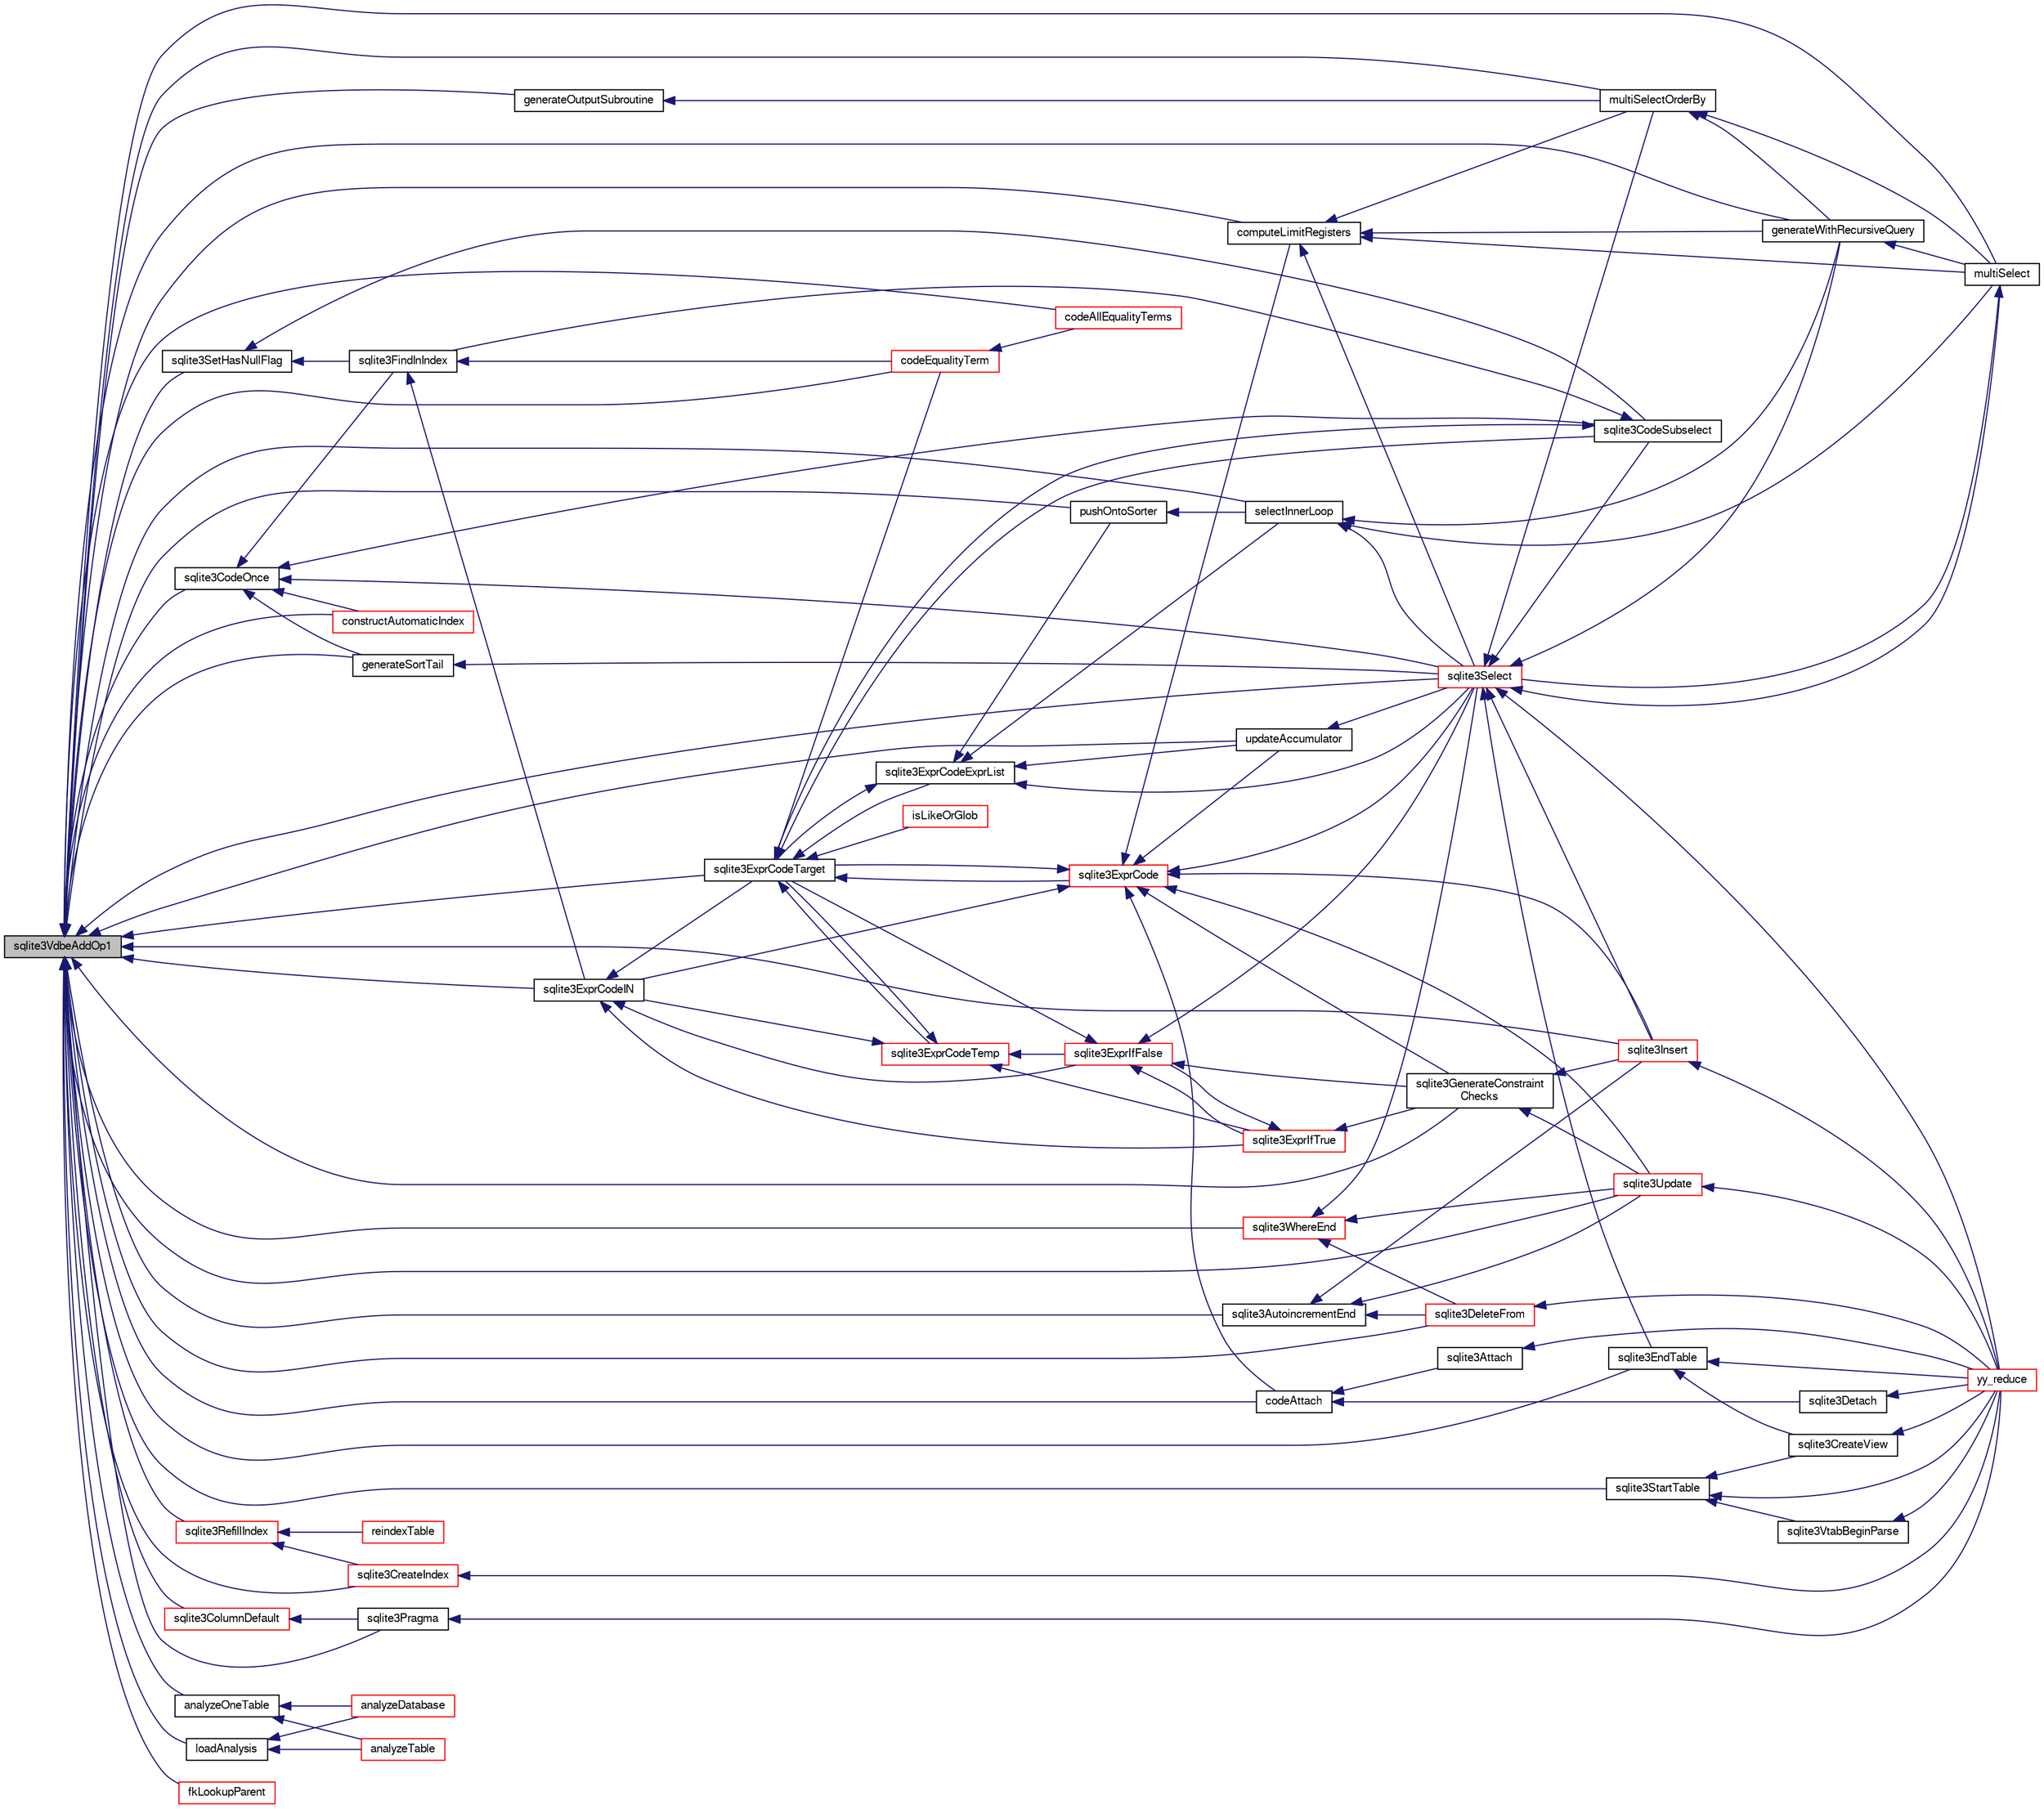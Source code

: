 digraph "sqlite3VdbeAddOp1"
{
  edge [fontname="FreeSans",fontsize="10",labelfontname="FreeSans",labelfontsize="10"];
  node [fontname="FreeSans",fontsize="10",shape=record];
  rankdir="LR";
  Node741967 [label="sqlite3VdbeAddOp1",height=0.2,width=0.4,color="black", fillcolor="grey75", style="filled", fontcolor="black"];
  Node741967 -> Node741968 [dir="back",color="midnightblue",fontsize="10",style="solid",fontname="FreeSans"];
  Node741968 [label="sqlite3CodeOnce",height=0.2,width=0.4,color="black", fillcolor="white", style="filled",URL="$sqlite3_8c.html#a5ecd5f72b70f6492237c62035890eaf3"];
  Node741968 -> Node741969 [dir="back",color="midnightblue",fontsize="10",style="solid",fontname="FreeSans"];
  Node741969 [label="sqlite3FindInIndex",height=0.2,width=0.4,color="black", fillcolor="white", style="filled",URL="$sqlite3_8c.html#af7d8c56ab0231f44bb5f87b3fafeffb2"];
  Node741969 -> Node741970 [dir="back",color="midnightblue",fontsize="10",style="solid",fontname="FreeSans"];
  Node741970 [label="sqlite3ExprCodeIN",height=0.2,width=0.4,color="black", fillcolor="white", style="filled",URL="$sqlite3_8c.html#ad9cf4f5b5ffb90c24a4a0900c8626193"];
  Node741970 -> Node741971 [dir="back",color="midnightblue",fontsize="10",style="solid",fontname="FreeSans"];
  Node741971 [label="sqlite3ExprCodeTarget",height=0.2,width=0.4,color="black", fillcolor="white", style="filled",URL="$sqlite3_8c.html#a4f308397a0a3ed299ed31aaa1ae2a293"];
  Node741971 -> Node741972 [dir="back",color="midnightblue",fontsize="10",style="solid",fontname="FreeSans"];
  Node741972 [label="sqlite3CodeSubselect",height=0.2,width=0.4,color="black", fillcolor="white", style="filled",URL="$sqlite3_8c.html#aa69b46d2204a1d1b110107a1be12ee0c"];
  Node741972 -> Node741969 [dir="back",color="midnightblue",fontsize="10",style="solid",fontname="FreeSans"];
  Node741972 -> Node741971 [dir="back",color="midnightblue",fontsize="10",style="solid",fontname="FreeSans"];
  Node741971 -> Node741973 [dir="back",color="midnightblue",fontsize="10",style="solid",fontname="FreeSans"];
  Node741973 [label="sqlite3ExprCodeTemp",height=0.2,width=0.4,color="red", fillcolor="white", style="filled",URL="$sqlite3_8c.html#a3bc5c1ccb3c5851847e2aeb4a84ae1fc"];
  Node741973 -> Node741970 [dir="back",color="midnightblue",fontsize="10",style="solid",fontname="FreeSans"];
  Node741973 -> Node741971 [dir="back",color="midnightblue",fontsize="10",style="solid",fontname="FreeSans"];
  Node741973 -> Node741975 [dir="back",color="midnightblue",fontsize="10",style="solid",fontname="FreeSans"];
  Node741975 [label="sqlite3ExprIfTrue",height=0.2,width=0.4,color="red", fillcolor="white", style="filled",URL="$sqlite3_8c.html#ad93a55237c23e1b743ab1f59df1a1444"];
  Node741975 -> Node741976 [dir="back",color="midnightblue",fontsize="10",style="solid",fontname="FreeSans"];
  Node741976 [label="sqlite3ExprIfFalse",height=0.2,width=0.4,color="red", fillcolor="white", style="filled",URL="$sqlite3_8c.html#af97ecccb5d56e321e118414b08f65b71"];
  Node741976 -> Node741971 [dir="back",color="midnightblue",fontsize="10",style="solid",fontname="FreeSans"];
  Node741976 -> Node741975 [dir="back",color="midnightblue",fontsize="10",style="solid",fontname="FreeSans"];
  Node741976 -> Node742003 [dir="back",color="midnightblue",fontsize="10",style="solid",fontname="FreeSans"];
  Node742003 [label="sqlite3GenerateConstraint\lChecks",height=0.2,width=0.4,color="black", fillcolor="white", style="filled",URL="$sqlite3_8c.html#aef639c1e6a0c0a67ca6e7690ad931bd2"];
  Node742003 -> Node742001 [dir="back",color="midnightblue",fontsize="10",style="solid",fontname="FreeSans"];
  Node742001 [label="sqlite3Insert",height=0.2,width=0.4,color="red", fillcolor="white", style="filled",URL="$sqlite3_8c.html#a5b17c9c2000bae6bdff8e6be48d7dc2b"];
  Node742001 -> Node741981 [dir="back",color="midnightblue",fontsize="10",style="solid",fontname="FreeSans"];
  Node741981 [label="yy_reduce",height=0.2,width=0.4,color="red", fillcolor="white", style="filled",URL="$sqlite3_8c.html#a7c419a9b25711c666a9a2449ef377f14"];
  Node742003 -> Node741999 [dir="back",color="midnightblue",fontsize="10",style="solid",fontname="FreeSans"];
  Node741999 [label="sqlite3Update",height=0.2,width=0.4,color="red", fillcolor="white", style="filled",URL="$sqlite3_8c.html#ac5aa67c46e8cc8174566fabe6809fafa"];
  Node741999 -> Node741981 [dir="back",color="midnightblue",fontsize="10",style="solid",fontname="FreeSans"];
  Node741976 -> Node742009 [dir="back",color="midnightblue",fontsize="10",style="solid",fontname="FreeSans"];
  Node742009 [label="sqlite3Select",height=0.2,width=0.4,color="red", fillcolor="white", style="filled",URL="$sqlite3_8c.html#a2465ee8c956209ba4b272477b7c21a45"];
  Node742009 -> Node741972 [dir="back",color="midnightblue",fontsize="10",style="solid",fontname="FreeSans"];
  Node742009 -> Node741984 [dir="back",color="midnightblue",fontsize="10",style="solid",fontname="FreeSans"];
  Node741984 [label="sqlite3EndTable",height=0.2,width=0.4,color="black", fillcolor="white", style="filled",URL="$sqlite3_8c.html#a7b5f2c66c0f0b6f819d970ca389768b0"];
  Node741984 -> Node741985 [dir="back",color="midnightblue",fontsize="10",style="solid",fontname="FreeSans"];
  Node741985 [label="sqlite3CreateView",height=0.2,width=0.4,color="black", fillcolor="white", style="filled",URL="$sqlite3_8c.html#a9d85cb00ff71dee5cd9a019503a6982e"];
  Node741985 -> Node741981 [dir="back",color="midnightblue",fontsize="10",style="solid",fontname="FreeSans"];
  Node741984 -> Node741981 [dir="back",color="midnightblue",fontsize="10",style="solid",fontname="FreeSans"];
  Node742009 -> Node742001 [dir="back",color="midnightblue",fontsize="10",style="solid",fontname="FreeSans"];
  Node742009 -> Node742011 [dir="back",color="midnightblue",fontsize="10",style="solid",fontname="FreeSans"];
  Node742011 [label="generateWithRecursiveQuery",height=0.2,width=0.4,color="black", fillcolor="white", style="filled",URL="$sqlite3_8c.html#ade2c3663fa9c3b9676507984b9483942"];
  Node742011 -> Node742012 [dir="back",color="midnightblue",fontsize="10",style="solid",fontname="FreeSans"];
  Node742012 [label="multiSelect",height=0.2,width=0.4,color="black", fillcolor="white", style="filled",URL="$sqlite3_8c.html#a6456c61f3d9b2389738753cedfa24fa7"];
  Node742012 -> Node742009 [dir="back",color="midnightblue",fontsize="10",style="solid",fontname="FreeSans"];
  Node742009 -> Node742012 [dir="back",color="midnightblue",fontsize="10",style="solid",fontname="FreeSans"];
  Node742009 -> Node742013 [dir="back",color="midnightblue",fontsize="10",style="solid",fontname="FreeSans"];
  Node742013 [label="multiSelectOrderBy",height=0.2,width=0.4,color="black", fillcolor="white", style="filled",URL="$sqlite3_8c.html#afcdb8488c6f4dfdadaf9f04bca35b808"];
  Node742013 -> Node742011 [dir="back",color="midnightblue",fontsize="10",style="solid",fontname="FreeSans"];
  Node742013 -> Node742012 [dir="back",color="midnightblue",fontsize="10",style="solid",fontname="FreeSans"];
  Node742009 -> Node741981 [dir="back",color="midnightblue",fontsize="10",style="solid",fontname="FreeSans"];
  Node741975 -> Node742003 [dir="back",color="midnightblue",fontsize="10",style="solid",fontname="FreeSans"];
  Node741973 -> Node741976 [dir="back",color="midnightblue",fontsize="10",style="solid",fontname="FreeSans"];
  Node741971 -> Node742016 [dir="back",color="midnightblue",fontsize="10",style="solid",fontname="FreeSans"];
  Node742016 [label="sqlite3ExprCode",height=0.2,width=0.4,color="red", fillcolor="white", style="filled",URL="$sqlite3_8c.html#a75f270fb0b111b86924cca4ea507b417"];
  Node742016 -> Node741970 [dir="back",color="midnightblue",fontsize="10",style="solid",fontname="FreeSans"];
  Node742016 -> Node741971 [dir="back",color="midnightblue",fontsize="10",style="solid",fontname="FreeSans"];
  Node742016 -> Node742019 [dir="back",color="midnightblue",fontsize="10",style="solid",fontname="FreeSans"];
  Node742019 [label="codeAttach",height=0.2,width=0.4,color="black", fillcolor="white", style="filled",URL="$sqlite3_8c.html#ade4e9e30d828a19c191fdcb098676d5b"];
  Node742019 -> Node742020 [dir="back",color="midnightblue",fontsize="10",style="solid",fontname="FreeSans"];
  Node742020 [label="sqlite3Detach",height=0.2,width=0.4,color="black", fillcolor="white", style="filled",URL="$sqlite3_8c.html#ab1a5a0b01c7560aef5e0b8603a68747d"];
  Node742020 -> Node741981 [dir="back",color="midnightblue",fontsize="10",style="solid",fontname="FreeSans"];
  Node742019 -> Node742021 [dir="back",color="midnightblue",fontsize="10",style="solid",fontname="FreeSans"];
  Node742021 [label="sqlite3Attach",height=0.2,width=0.4,color="black", fillcolor="white", style="filled",URL="$sqlite3_8c.html#ae0907fe0b43cc1b4c7e6a16213e8546f"];
  Node742021 -> Node741981 [dir="back",color="midnightblue",fontsize="10",style="solid",fontname="FreeSans"];
  Node742016 -> Node742001 [dir="back",color="midnightblue",fontsize="10",style="solid",fontname="FreeSans"];
  Node742016 -> Node742003 [dir="back",color="midnightblue",fontsize="10",style="solid",fontname="FreeSans"];
  Node742016 -> Node742023 [dir="back",color="midnightblue",fontsize="10",style="solid",fontname="FreeSans"];
  Node742023 [label="computeLimitRegisters",height=0.2,width=0.4,color="black", fillcolor="white", style="filled",URL="$sqlite3_8c.html#ae9d37055e4905929b6f6cda5461e2f37"];
  Node742023 -> Node742011 [dir="back",color="midnightblue",fontsize="10",style="solid",fontname="FreeSans"];
  Node742023 -> Node742012 [dir="back",color="midnightblue",fontsize="10",style="solid",fontname="FreeSans"];
  Node742023 -> Node742013 [dir="back",color="midnightblue",fontsize="10",style="solid",fontname="FreeSans"];
  Node742023 -> Node742009 [dir="back",color="midnightblue",fontsize="10",style="solid",fontname="FreeSans"];
  Node742016 -> Node742024 [dir="back",color="midnightblue",fontsize="10",style="solid",fontname="FreeSans"];
  Node742024 [label="updateAccumulator",height=0.2,width=0.4,color="black", fillcolor="white", style="filled",URL="$sqlite3_8c.html#a1681660dd3ecd50c8727d6e56a537bd9"];
  Node742024 -> Node742009 [dir="back",color="midnightblue",fontsize="10",style="solid",fontname="FreeSans"];
  Node742016 -> Node742009 [dir="back",color="midnightblue",fontsize="10",style="solid",fontname="FreeSans"];
  Node742016 -> Node741999 [dir="back",color="midnightblue",fontsize="10",style="solid",fontname="FreeSans"];
  Node741971 -> Node742025 [dir="back",color="midnightblue",fontsize="10",style="solid",fontname="FreeSans"];
  Node742025 [label="sqlite3ExprCodeExprList",height=0.2,width=0.4,color="black", fillcolor="white", style="filled",URL="$sqlite3_8c.html#a05b2b3dc3de7565de24eb3a2ff4e9566"];
  Node742025 -> Node741971 [dir="back",color="midnightblue",fontsize="10",style="solid",fontname="FreeSans"];
  Node742025 -> Node742026 [dir="back",color="midnightblue",fontsize="10",style="solid",fontname="FreeSans"];
  Node742026 [label="pushOntoSorter",height=0.2,width=0.4,color="black", fillcolor="white", style="filled",URL="$sqlite3_8c.html#a4555397beb584a386e7739cf022a6651"];
  Node742026 -> Node742027 [dir="back",color="midnightblue",fontsize="10",style="solid",fontname="FreeSans"];
  Node742027 [label="selectInnerLoop",height=0.2,width=0.4,color="black", fillcolor="white", style="filled",URL="$sqlite3_8c.html#ababe0933661ebe67eb0e6074bb1fd411"];
  Node742027 -> Node742011 [dir="back",color="midnightblue",fontsize="10",style="solid",fontname="FreeSans"];
  Node742027 -> Node742012 [dir="back",color="midnightblue",fontsize="10",style="solid",fontname="FreeSans"];
  Node742027 -> Node742009 [dir="back",color="midnightblue",fontsize="10",style="solid",fontname="FreeSans"];
  Node742025 -> Node742027 [dir="back",color="midnightblue",fontsize="10",style="solid",fontname="FreeSans"];
  Node742025 -> Node742024 [dir="back",color="midnightblue",fontsize="10",style="solid",fontname="FreeSans"];
  Node742025 -> Node742009 [dir="back",color="midnightblue",fontsize="10",style="solid",fontname="FreeSans"];
  Node741971 -> Node742028 [dir="back",color="midnightblue",fontsize="10",style="solid",fontname="FreeSans"];
  Node742028 [label="isLikeOrGlob",height=0.2,width=0.4,color="red", fillcolor="white", style="filled",URL="$sqlite3_8c.html#a6c38e495198bf8976f68d1a6ebd74a50"];
  Node741971 -> Node742037 [dir="back",color="midnightblue",fontsize="10",style="solid",fontname="FreeSans"];
  Node742037 [label="codeEqualityTerm",height=0.2,width=0.4,color="red", fillcolor="white", style="filled",URL="$sqlite3_8c.html#ad88a57073f031452c9843e97f15acc47"];
  Node742037 -> Node742038 [dir="back",color="midnightblue",fontsize="10",style="solid",fontname="FreeSans"];
  Node742038 [label="codeAllEqualityTerms",height=0.2,width=0.4,color="red", fillcolor="white", style="filled",URL="$sqlite3_8c.html#a3095598b812500a4efe41bf17cd49381"];
  Node741970 -> Node741975 [dir="back",color="midnightblue",fontsize="10",style="solid",fontname="FreeSans"];
  Node741970 -> Node741976 [dir="back",color="midnightblue",fontsize="10",style="solid",fontname="FreeSans"];
  Node741969 -> Node742037 [dir="back",color="midnightblue",fontsize="10",style="solid",fontname="FreeSans"];
  Node741968 -> Node741972 [dir="back",color="midnightblue",fontsize="10",style="solid",fontname="FreeSans"];
  Node741968 -> Node742039 [dir="back",color="midnightblue",fontsize="10",style="solid",fontname="FreeSans"];
  Node742039 [label="generateSortTail",height=0.2,width=0.4,color="black", fillcolor="white", style="filled",URL="$sqlite3_8c.html#a765aecda0868f07068f466b0ad2a103e"];
  Node742039 -> Node742009 [dir="back",color="midnightblue",fontsize="10",style="solid",fontname="FreeSans"];
  Node741968 -> Node742009 [dir="back",color="midnightblue",fontsize="10",style="solid",fontname="FreeSans"];
  Node741968 -> Node742005 [dir="back",color="midnightblue",fontsize="10",style="solid",fontname="FreeSans"];
  Node742005 [label="constructAutomaticIndex",height=0.2,width=0.4,color="red", fillcolor="white", style="filled",URL="$sqlite3_8c.html#aad43d38bc718f4c8e8d0dd8f33ed526f"];
  Node741967 -> Node742040 [dir="back",color="midnightblue",fontsize="10",style="solid",fontname="FreeSans"];
  Node742040 [label="sqlite3SetHasNullFlag",height=0.2,width=0.4,color="black", fillcolor="white", style="filled",URL="$sqlite3_8c.html#a511bff4eca230be2bd9a75d450f66449"];
  Node742040 -> Node741969 [dir="back",color="midnightblue",fontsize="10",style="solid",fontname="FreeSans"];
  Node742040 -> Node741972 [dir="back",color="midnightblue",fontsize="10",style="solid",fontname="FreeSans"];
  Node741967 -> Node741970 [dir="back",color="midnightblue",fontsize="10",style="solid",fontname="FreeSans"];
  Node741967 -> Node741971 [dir="back",color="midnightblue",fontsize="10",style="solid",fontname="FreeSans"];
  Node741967 -> Node742041 [dir="back",color="midnightblue",fontsize="10",style="solid",fontname="FreeSans"];
  Node742041 [label="analyzeOneTable",height=0.2,width=0.4,color="black", fillcolor="white", style="filled",URL="$sqlite3_8c.html#a31d4182bf855943a5d0526dbb4987803"];
  Node742041 -> Node742042 [dir="back",color="midnightblue",fontsize="10",style="solid",fontname="FreeSans"];
  Node742042 [label="analyzeDatabase",height=0.2,width=0.4,color="red", fillcolor="white", style="filled",URL="$sqlite3_8c.html#a19f2a630f42aaa010d1b47b81f8cea18"];
  Node742041 -> Node742044 [dir="back",color="midnightblue",fontsize="10",style="solid",fontname="FreeSans"];
  Node742044 [label="analyzeTable",height=0.2,width=0.4,color="red", fillcolor="white", style="filled",URL="$sqlite3_8c.html#a85f18bcf2d42d5d6ae3033b0c49144b6"];
  Node741967 -> Node742045 [dir="back",color="midnightblue",fontsize="10",style="solid",fontname="FreeSans"];
  Node742045 [label="loadAnalysis",height=0.2,width=0.4,color="black", fillcolor="white", style="filled",URL="$sqlite3_8c.html#a7bc3ff25db7075bef4102ed7b5d65e20"];
  Node742045 -> Node742042 [dir="back",color="midnightblue",fontsize="10",style="solid",fontname="FreeSans"];
  Node742045 -> Node742044 [dir="back",color="midnightblue",fontsize="10",style="solid",fontname="FreeSans"];
  Node741967 -> Node742019 [dir="back",color="midnightblue",fontsize="10",style="solid",fontname="FreeSans"];
  Node741967 -> Node742046 [dir="back",color="midnightblue",fontsize="10",style="solid",fontname="FreeSans"];
  Node742046 [label="sqlite3StartTable",height=0.2,width=0.4,color="black", fillcolor="white", style="filled",URL="$sqlite3_8c.html#af49b4395f39d9078a0dda2484c183012"];
  Node742046 -> Node741985 [dir="back",color="midnightblue",fontsize="10",style="solid",fontname="FreeSans"];
  Node742046 -> Node742047 [dir="back",color="midnightblue",fontsize="10",style="solid",fontname="FreeSans"];
  Node742047 [label="sqlite3VtabBeginParse",height=0.2,width=0.4,color="black", fillcolor="white", style="filled",URL="$sqlite3_8c.html#a081b9e174ed9650ac90990d60cd36e96"];
  Node742047 -> Node741981 [dir="back",color="midnightblue",fontsize="10",style="solid",fontname="FreeSans"];
  Node742046 -> Node741981 [dir="back",color="midnightblue",fontsize="10",style="solid",fontname="FreeSans"];
  Node741967 -> Node741984 [dir="back",color="midnightblue",fontsize="10",style="solid",fontname="FreeSans"];
  Node741967 -> Node741978 [dir="back",color="midnightblue",fontsize="10",style="solid",fontname="FreeSans"];
  Node741978 [label="sqlite3RefillIndex",height=0.2,width=0.4,color="red", fillcolor="white", style="filled",URL="$sqlite3_8c.html#a17be5b679d9181b961ea9ba4a18d4f80"];
  Node741978 -> Node741979 [dir="back",color="midnightblue",fontsize="10",style="solid",fontname="FreeSans"];
  Node741979 [label="sqlite3CreateIndex",height=0.2,width=0.4,color="red", fillcolor="white", style="filled",URL="$sqlite3_8c.html#a8dbe5e590ab6c58a8c45f34f7c81e825"];
  Node741979 -> Node741981 [dir="back",color="midnightblue",fontsize="10",style="solid",fontname="FreeSans"];
  Node741978 -> Node741986 [dir="back",color="midnightblue",fontsize="10",style="solid",fontname="FreeSans"];
  Node741986 [label="reindexTable",height=0.2,width=0.4,color="red", fillcolor="white", style="filled",URL="$sqlite3_8c.html#aaa297e36c19aa0d39c60bf95a03b04b6"];
  Node741967 -> Node741979 [dir="back",color="midnightblue",fontsize="10",style="solid",fontname="FreeSans"];
  Node741967 -> Node741991 [dir="back",color="midnightblue",fontsize="10",style="solid",fontname="FreeSans"];
  Node741991 [label="sqlite3DeleteFrom",height=0.2,width=0.4,color="red", fillcolor="white", style="filled",URL="$sqlite3_8c.html#ab9b4b45349188b49eabb23f94608a091"];
  Node741991 -> Node741981 [dir="back",color="midnightblue",fontsize="10",style="solid",fontname="FreeSans"];
  Node741967 -> Node742048 [dir="back",color="midnightblue",fontsize="10",style="solid",fontname="FreeSans"];
  Node742048 [label="fkLookupParent",height=0.2,width=0.4,color="red", fillcolor="white", style="filled",URL="$sqlite3_8c.html#ac7b0111b1d2e3305a38874a645a86d06"];
  Node741967 -> Node742049 [dir="back",color="midnightblue",fontsize="10",style="solid",fontname="FreeSans"];
  Node742049 [label="sqlite3AutoincrementEnd",height=0.2,width=0.4,color="black", fillcolor="white", style="filled",URL="$sqlite3_8c.html#ad8f51f6ea684367030cd9c09234374e7"];
  Node742049 -> Node741991 [dir="back",color="midnightblue",fontsize="10",style="solid",fontname="FreeSans"];
  Node742049 -> Node742001 [dir="back",color="midnightblue",fontsize="10",style="solid",fontname="FreeSans"];
  Node742049 -> Node741999 [dir="back",color="midnightblue",fontsize="10",style="solid",fontname="FreeSans"];
  Node741967 -> Node742001 [dir="back",color="midnightblue",fontsize="10",style="solid",fontname="FreeSans"];
  Node741967 -> Node742003 [dir="back",color="midnightblue",fontsize="10",style="solid",fontname="FreeSans"];
  Node741967 -> Node742004 [dir="back",color="midnightblue",fontsize="10",style="solid",fontname="FreeSans"];
  Node742004 [label="sqlite3Pragma",height=0.2,width=0.4,color="black", fillcolor="white", style="filled",URL="$sqlite3_8c.html#a111391370f58f8e6a6eca51fd34d62ed"];
  Node742004 -> Node741981 [dir="back",color="midnightblue",fontsize="10",style="solid",fontname="FreeSans"];
  Node741967 -> Node742026 [dir="back",color="midnightblue",fontsize="10",style="solid",fontname="FreeSans"];
  Node741967 -> Node742027 [dir="back",color="midnightblue",fontsize="10",style="solid",fontname="FreeSans"];
  Node741967 -> Node742039 [dir="back",color="midnightblue",fontsize="10",style="solid",fontname="FreeSans"];
  Node741967 -> Node742023 [dir="back",color="midnightblue",fontsize="10",style="solid",fontname="FreeSans"];
  Node741967 -> Node742011 [dir="back",color="midnightblue",fontsize="10",style="solid",fontname="FreeSans"];
  Node741967 -> Node742012 [dir="back",color="midnightblue",fontsize="10",style="solid",fontname="FreeSans"];
  Node741967 -> Node742050 [dir="back",color="midnightblue",fontsize="10",style="solid",fontname="FreeSans"];
  Node742050 [label="generateOutputSubroutine",height=0.2,width=0.4,color="black", fillcolor="white", style="filled",URL="$sqlite3_8c.html#a726cb50d2916b29ad5dc1e51f635af25"];
  Node742050 -> Node742013 [dir="back",color="midnightblue",fontsize="10",style="solid",fontname="FreeSans"];
  Node741967 -> Node742013 [dir="back",color="midnightblue",fontsize="10",style="solid",fontname="FreeSans"];
  Node741967 -> Node742024 [dir="back",color="midnightblue",fontsize="10",style="solid",fontname="FreeSans"];
  Node741967 -> Node742009 [dir="back",color="midnightblue",fontsize="10",style="solid",fontname="FreeSans"];
  Node741967 -> Node742051 [dir="back",color="midnightblue",fontsize="10",style="solid",fontname="FreeSans"];
  Node742051 [label="sqlite3ColumnDefault",height=0.2,width=0.4,color="red", fillcolor="white", style="filled",URL="$sqlite3_8c.html#a59f47949957801afdf53735549eacc7d"];
  Node742051 -> Node742004 [dir="back",color="midnightblue",fontsize="10",style="solid",fontname="FreeSans"];
  Node741967 -> Node741999 [dir="back",color="midnightblue",fontsize="10",style="solid",fontname="FreeSans"];
  Node741967 -> Node742005 [dir="back",color="midnightblue",fontsize="10",style="solid",fontname="FreeSans"];
  Node741967 -> Node742037 [dir="back",color="midnightblue",fontsize="10",style="solid",fontname="FreeSans"];
  Node741967 -> Node742038 [dir="back",color="midnightblue",fontsize="10",style="solid",fontname="FreeSans"];
  Node741967 -> Node742054 [dir="back",color="midnightblue",fontsize="10",style="solid",fontname="FreeSans"];
  Node742054 [label="sqlite3WhereEnd",height=0.2,width=0.4,color="red", fillcolor="white", style="filled",URL="$sqlite3_8c.html#af95a57bac2421101d85440934cc5043e"];
  Node742054 -> Node741991 [dir="back",color="midnightblue",fontsize="10",style="solid",fontname="FreeSans"];
  Node742054 -> Node742009 [dir="back",color="midnightblue",fontsize="10",style="solid",fontname="FreeSans"];
  Node742054 -> Node741999 [dir="back",color="midnightblue",fontsize="10",style="solid",fontname="FreeSans"];
}
